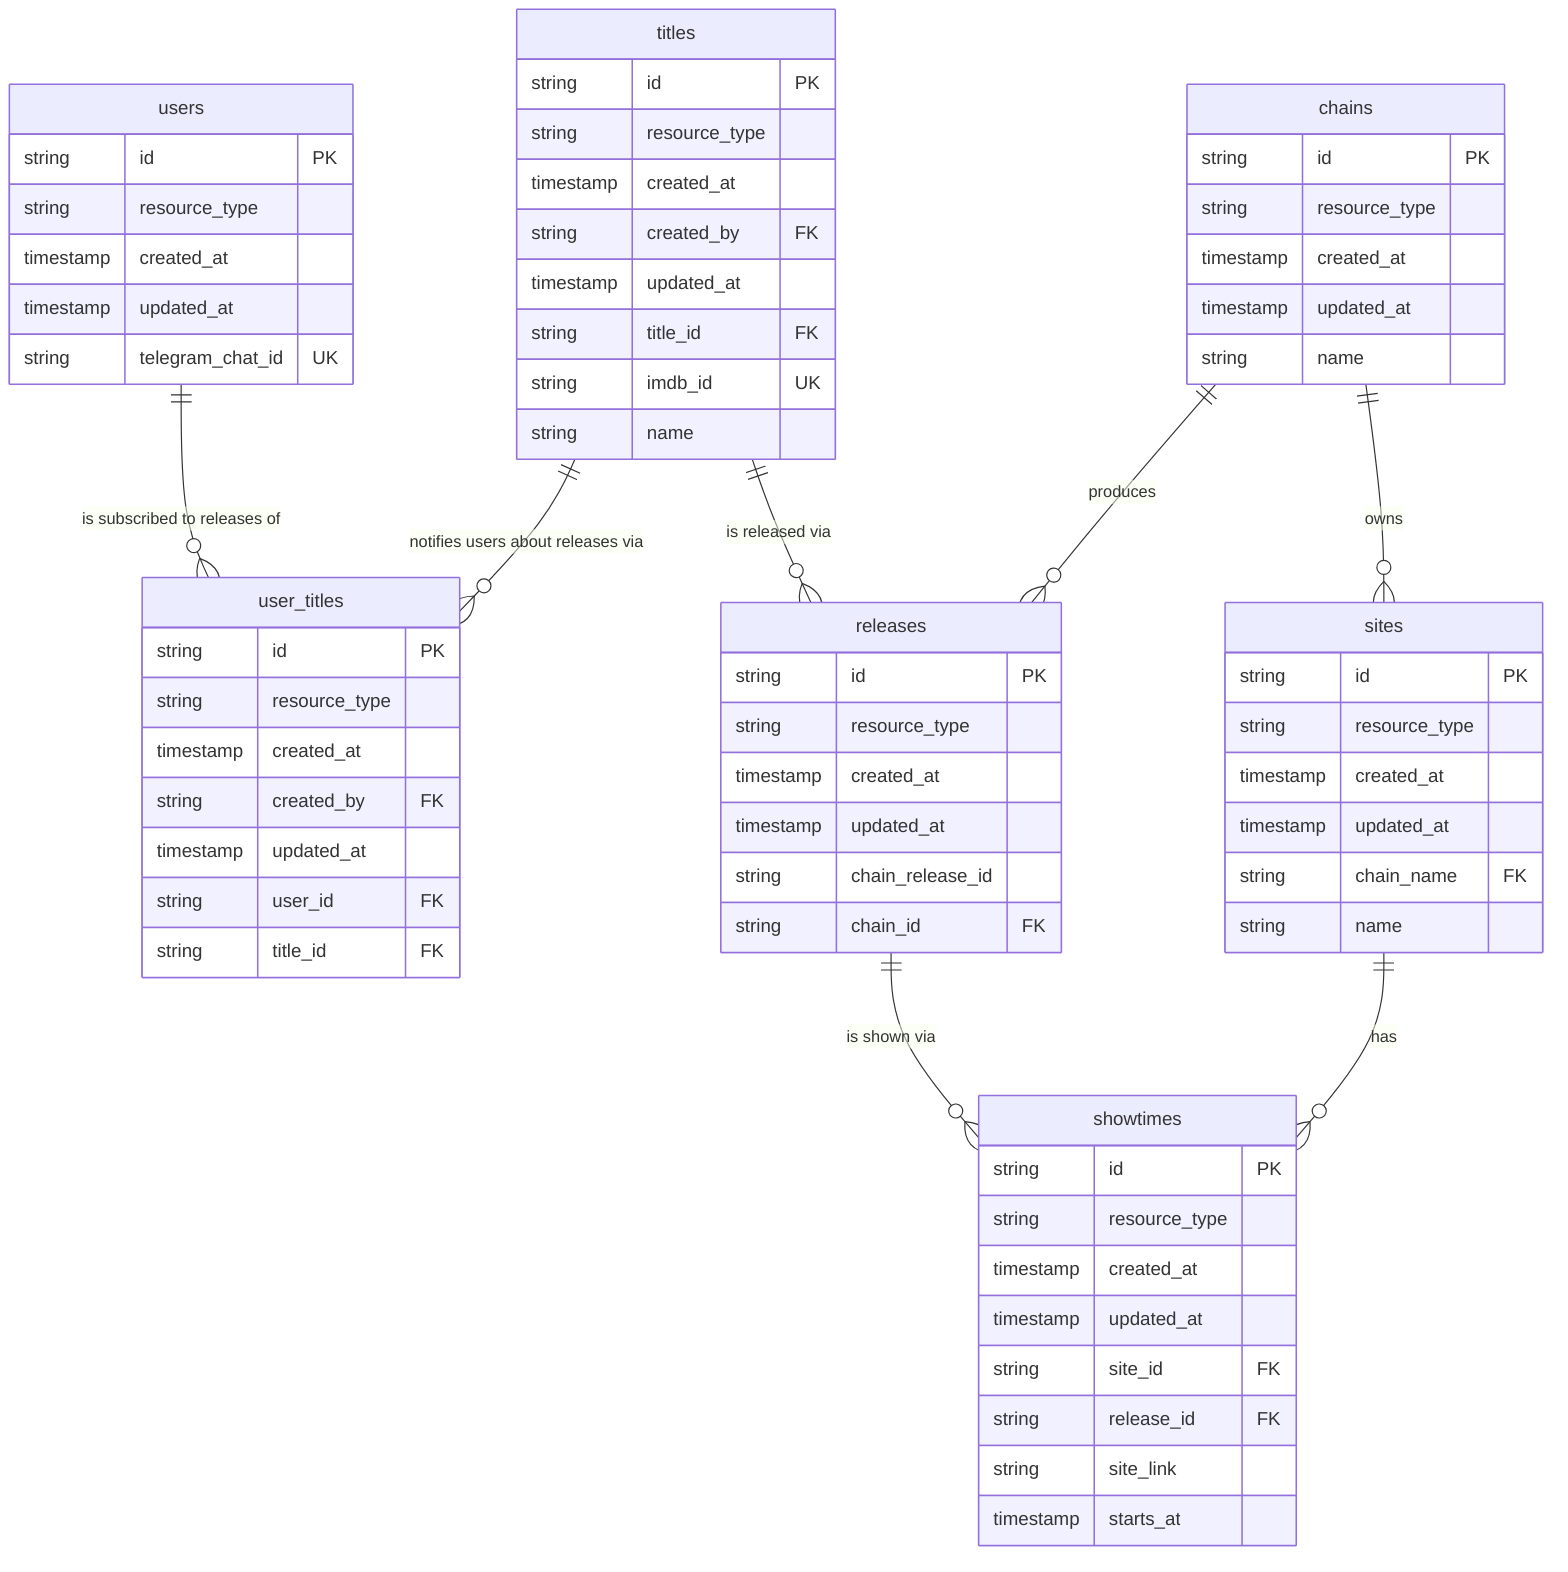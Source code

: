 erDiagram
	users {
		string		id PK
		string		resource_type
		timestamp	created_at
		timestamp	updated_at

		string 		telegram_chat_id UK
	}

	user_titles {
		string 		id PK
		string		resource_type
		timestamp	created_at
		string		created_by FK
		timestamp	updated_at

		string 		user_id FK
		string 		title_id FK
	}

	chains {
		string		id PK
		string		resource_type
		timestamp	created_at
		timestamp	updated_at

		string		name
	}

	sites {
		string		id PK
		string		resource_type
		timestamp	created_at
		timestamp	updated_at

		string		chain_name FK

		string		name
	}

	releases {
		string		id PK
		string		resource_type
		timestamp	created_at
		timestamp	updated_at

		string		chain_release_id
		string		chain_id FK
	}

	showtimes {
		string		id PK
		string		resource_type
		timestamp	created_at
		timestamp	updated_at

		string		site_id FK
		string		release_id FK

		string		site_link
		timestamp	starts_at
	}

	titles {
		string		id PK
		string		resource_type
		timestamp	created_at
		string		created_by FK
		timestamp	updated_at

		string		title_id FK
		string		imdb_id UK

		string		name
	}

	titles ||--o{ releases : "is released via"

	users ||--o{ user_titles : "is subscribed to releases of"
	titles ||--o{ user_titles : "notifies users about releases via"

	chains ||--o{ sites : "owns"
	chains ||--o{ releases : "produces"

	sites ||--o{ showtimes : "has"
	releases ||--o{ showtimes : "is shown via"